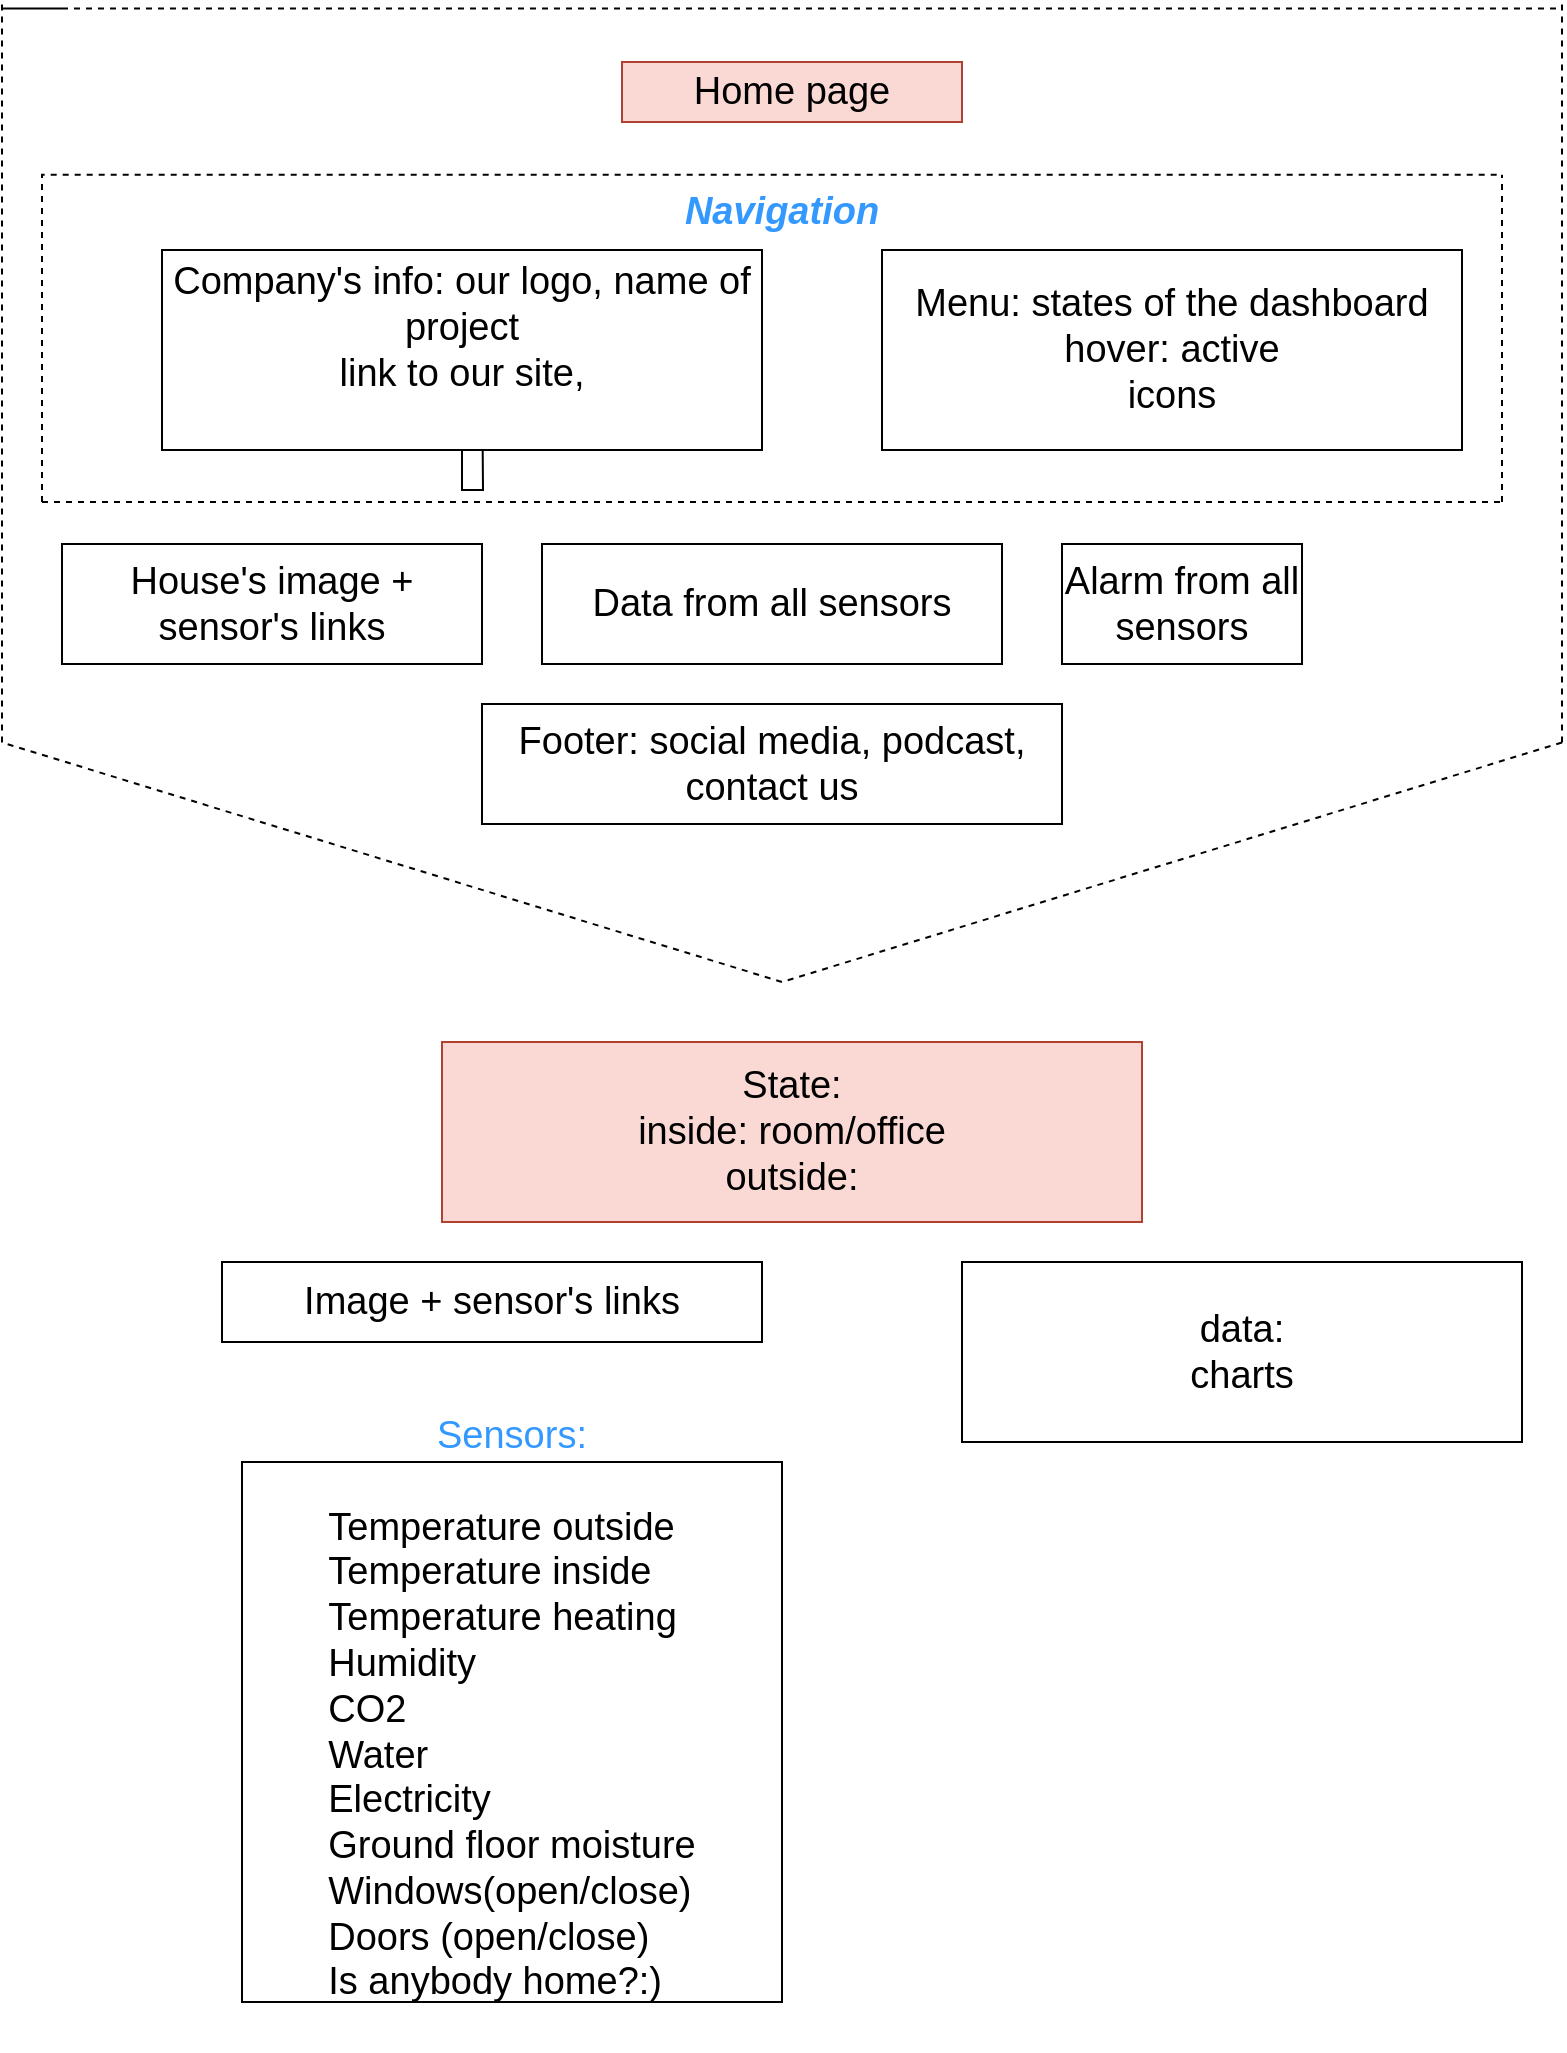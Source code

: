 <mxfile version="20.6.0" type="github">
  <diagram id="zNRqwmhwt8EUDC5XJ66e" name="Page-1">
    <mxGraphModel dx="1422" dy="1144" grid="1" gridSize="10" guides="1" tooltips="1" connect="1" arrows="1" fold="1" page="1" pageScale="1" pageWidth="850" pageHeight="1100" math="0" shadow="0">
      <root>
        <mxCell id="0" />
        <mxCell id="1" parent="0" />
        <mxCell id="5-WwUPLBj0hoFkO52xAp-3" value="House&#39;s image + sensor&#39;s links" style="rounded=0;whiteSpace=wrap;html=1;fontSize=19;" parent="1" vertex="1">
          <mxGeometry x="50" y="291" width="210" height="60" as="geometry" />
        </mxCell>
        <mxCell id="5-WwUPLBj0hoFkO52xAp-4" value="Data from all sensors" style="rounded=0;whiteSpace=wrap;html=1;fontSize=19;" parent="1" vertex="1">
          <mxGeometry x="290" y="291" width="230" height="60" as="geometry" />
        </mxCell>
        <mxCell id="5-WwUPLBj0hoFkO52xAp-5" value="Alarm from all sensors" style="rounded=0;whiteSpace=wrap;html=1;fontSize=19;" parent="1" vertex="1">
          <mxGeometry x="550" y="291" width="120" height="60" as="geometry" />
        </mxCell>
        <mxCell id="5-WwUPLBj0hoFkO52xAp-9" style="edgeStyle=orthogonalEdgeStyle;rounded=0;orthogonalLoop=1;jettySize=auto;html=1;exitX=0.5;exitY=1;exitDx=0;exitDy=0;fontSize=19;" parent="1" source="5-WwUPLBj0hoFkO52xAp-6" edge="1">
          <mxGeometry relative="1" as="geometry">
            <mxPoint x="260" y="200" as="targetPoint" />
          </mxGeometry>
        </mxCell>
        <mxCell id="5-WwUPLBj0hoFkO52xAp-6" value="&lt;div&gt;Company&#39;s info: our logo, name of project&lt;/div&gt;&lt;div&gt;link to our site,&lt;/div&gt;&lt;div&gt;&lt;br&gt;&lt;/div&gt;" style="rounded=0;whiteSpace=wrap;html=1;fontSize=19;" parent="1" vertex="1">
          <mxGeometry x="100" y="144" width="300" height="100" as="geometry" />
        </mxCell>
        <mxCell id="5-WwUPLBj0hoFkO52xAp-7" value="&lt;div&gt;Menu: states of the dashboard&lt;/div&gt;&lt;div&gt;hover: active&lt;/div&gt;&lt;div&gt;icons&lt;br&gt;&lt;/div&gt;" style="rounded=0;whiteSpace=wrap;html=1;fontSize=19;" parent="1" vertex="1">
          <mxGeometry x="460" y="144" width="290" height="100" as="geometry" />
        </mxCell>
        <mxCell id="5-WwUPLBj0hoFkO52xAp-14" value="Home page" style="text;html=1;strokeColor=#ae4132;fillColor=#fad9d5;align=center;verticalAlign=middle;whiteSpace=wrap;rounded=0;fontSize=19;" parent="1" vertex="1">
          <mxGeometry x="330" y="50" width="170" height="30" as="geometry" />
        </mxCell>
        <mxCell id="5-WwUPLBj0hoFkO52xAp-18" value="&lt;div&gt;State: &lt;br&gt;&lt;/div&gt;&lt;div&gt;inside: room/office&lt;/div&gt;&lt;div&gt;outside:&lt;br&gt;&lt;/div&gt;" style="text;html=1;strokeColor=#ae4132;fillColor=#fad9d5;align=center;verticalAlign=middle;whiteSpace=wrap;rounded=0;fontSize=19;" parent="1" vertex="1">
          <mxGeometry x="240" y="540" width="350" height="90" as="geometry" />
        </mxCell>
        <mxCell id="5-WwUPLBj0hoFkO52xAp-19" value="&lt;div&gt;Footer: social media, podcast,&lt;/div&gt;&lt;div&gt;contact us&lt;br&gt;&lt;/div&gt;" style="rounded=0;whiteSpace=wrap;html=1;fontSize=19;" parent="1" vertex="1">
          <mxGeometry x="260" y="371" width="290" height="60" as="geometry" />
        </mxCell>
        <mxCell id="5-WwUPLBj0hoFkO52xAp-20" value="Image + sensor&#39;s links" style="rounded=0;whiteSpace=wrap;html=1;fontSize=19;" parent="1" vertex="1">
          <mxGeometry x="130" y="650" width="270" height="40" as="geometry" />
        </mxCell>
        <mxCell id="5-WwUPLBj0hoFkO52xAp-21" value="&lt;div&gt;data:&lt;/div&gt;&lt;div&gt;charts&lt;br&gt;&lt;/div&gt;" style="rounded=0;whiteSpace=wrap;html=1;fontSize=19;" parent="1" vertex="1">
          <mxGeometry x="500" y="650" width="280" height="90" as="geometry" />
        </mxCell>
        <mxCell id="5-WwUPLBj0hoFkO52xAp-26" value="" style="group" parent="1" vertex="1" connectable="0">
          <mxGeometry x="40" y="106.34" width="730" height="163.66" as="geometry" />
        </mxCell>
        <mxCell id="5-WwUPLBj0hoFkO52xAp-22" value="" style="endArrow=none;dashed=1;html=1;rounded=0;fontSize=19;" parent="5-WwUPLBj0hoFkO52xAp-26" edge="1">
          <mxGeometry width="50" height="50" relative="1" as="geometry">
            <mxPoint y="163.66" as="sourcePoint" />
            <mxPoint x="730" y="163.66" as="targetPoint" />
          </mxGeometry>
        </mxCell>
        <mxCell id="5-WwUPLBj0hoFkO52xAp-24" value="" style="endArrow=none;dashed=1;html=1;rounded=0;fontSize=19;" parent="5-WwUPLBj0hoFkO52xAp-26" edge="1">
          <mxGeometry width="50" height="50" relative="1" as="geometry">
            <mxPoint y="163.66" as="sourcePoint" />
            <mxPoint x="730" as="targetPoint" />
            <Array as="points">
              <mxPoint />
            </Array>
          </mxGeometry>
        </mxCell>
        <mxCell id="5-WwUPLBj0hoFkO52xAp-25" value="" style="endArrow=none;dashed=1;html=1;rounded=0;fontSize=19;" parent="5-WwUPLBj0hoFkO52xAp-26" edge="1">
          <mxGeometry width="50" height="50" relative="1" as="geometry">
            <mxPoint x="730" y="163.66" as="sourcePoint" />
            <mxPoint x="730" as="targetPoint" />
          </mxGeometry>
        </mxCell>
        <mxCell id="5-WwUPLBj0hoFkO52xAp-31" value="" style="group" parent="1" vertex="1" connectable="0">
          <mxGeometry x="20" y="20" width="780" height="490" as="geometry" />
        </mxCell>
        <mxCell id="5-WwUPLBj0hoFkO52xAp-12" value="" style="endArrow=none;dashed=1;html=1;rounded=0;fontSize=19;" parent="5-WwUPLBj0hoFkO52xAp-31" edge="1">
          <mxGeometry width="50" height="50" relative="1" as="geometry">
            <mxPoint x="780" y="370.222" as="sourcePoint" />
            <mxPoint y="370.222" as="targetPoint" />
            <Array as="points">
              <mxPoint x="390" y="490.0" />
            </Array>
          </mxGeometry>
        </mxCell>
        <mxCell id="5-WwUPLBj0hoFkO52xAp-13" value="" style="endArrow=none;dashed=1;html=1;rounded=0;fontSize=19;" parent="5-WwUPLBj0hoFkO52xAp-31" edge="1">
          <mxGeometry width="50" height="50" relative="1" as="geometry">
            <mxPoint x="780" y="370.222" as="sourcePoint" />
            <mxPoint x="780" as="targetPoint" />
          </mxGeometry>
        </mxCell>
        <mxCell id="5-WwUPLBj0hoFkO52xAp-15" value="" style="endArrow=none;dashed=1;html=1;rounded=0;fontSize=19;" parent="5-WwUPLBj0hoFkO52xAp-31" edge="1">
          <mxGeometry width="50" height="50" relative="1" as="geometry">
            <mxPoint y="370.222" as="sourcePoint" />
            <mxPoint as="targetPoint" />
          </mxGeometry>
        </mxCell>
        <mxCell id="5-WwUPLBj0hoFkO52xAp-16" value="" style="endArrow=none;dashed=1;html=1;rounded=0;fontSize=19;" parent="5-WwUPLBj0hoFkO52xAp-31" edge="1">
          <mxGeometry width="50" height="50" relative="1" as="geometry">
            <mxPoint x="30" y="3.267" as="sourcePoint" />
            <mxPoint x="780" y="3.267" as="targetPoint" />
            <Array as="points">
              <mxPoint y="3.267" />
              <mxPoint x="30" y="3.267" />
            </Array>
          </mxGeometry>
        </mxCell>
        <mxCell id="5-WwUPLBj0hoFkO52xAp-32" value="Navigation" style="text;html=1;align=center;verticalAlign=middle;whiteSpace=wrap;rounded=0;fontSize=19;fontStyle=3;fontColor=#3399FF;" parent="5-WwUPLBj0hoFkO52xAp-31" vertex="1">
          <mxGeometry x="360" y="90" width="60" height="30" as="geometry" />
        </mxCell>
        <mxCell id="qWBdLTRW1uxHAdSCUCcN-2" value="&lt;div&gt;Sensors:&lt;/div&gt;&lt;div&gt;&lt;br&gt;&lt;/div&gt;&lt;div align=&quot;left&quot;&gt;&lt;font color=&quot;#000000&quot;&gt;Temperature outside&lt;/font&gt;&lt;/div&gt;&lt;div align=&quot;left&quot;&gt;&lt;div align=&quot;left&quot;&gt;&lt;font color=&quot;#000000&quot;&gt;Temperature inside&lt;/font&gt;&lt;/div&gt;&lt;div align=&quot;left&quot;&gt;&lt;font color=&quot;#000000&quot;&gt;Temperature heating&lt;br&gt;&lt;/font&gt;&lt;/div&gt;&lt;/div&gt;&lt;div align=&quot;left&quot;&gt;&lt;font color=&quot;#000000&quot;&gt;Humidity&lt;br&gt;&lt;/font&gt;&lt;/div&gt;&lt;div align=&quot;left&quot;&gt;&lt;font color=&quot;#000000&quot;&gt;CO2&lt;/font&gt;&lt;/div&gt;&lt;div align=&quot;left&quot;&gt;&lt;font color=&quot;#000000&quot;&gt;Water &lt;br&gt;&lt;/font&gt;&lt;/div&gt;&lt;div align=&quot;left&quot;&gt;&lt;font color=&quot;#000000&quot;&gt;Electricity&lt;br&gt;&lt;/font&gt;&lt;/div&gt;&lt;div align=&quot;left&quot;&gt;&lt;font color=&quot;#000000&quot;&gt;Ground floor moisture&lt;br&gt;&lt;/font&gt;&lt;/div&gt;&lt;div align=&quot;left&quot;&gt;&lt;font color=&quot;#000000&quot;&gt;Windows(open/close)&lt;/font&gt;&lt;/div&gt;&lt;div align=&quot;left&quot;&gt;&lt;font color=&quot;#000000&quot;&gt;Doors (open/close)&lt;br&gt;&lt;/font&gt;&lt;/div&gt;&lt;div align=&quot;left&quot;&gt;&lt;font color=&quot;#000000&quot;&gt;Is anybody home?:)&lt;/font&gt;&lt;/div&gt;&lt;div align=&quot;left&quot;&gt;&lt;font color=&quot;#000000&quot;&gt;&lt;br&gt;&lt;/font&gt;&lt;/div&gt;" style="rounded=0;whiteSpace=wrap;html=1;fontSize=19;fontColor=#3399FF;" vertex="1" parent="1">
          <mxGeometry x="140" y="750" width="270" height="270" as="geometry" />
        </mxCell>
      </root>
    </mxGraphModel>
  </diagram>
</mxfile>
